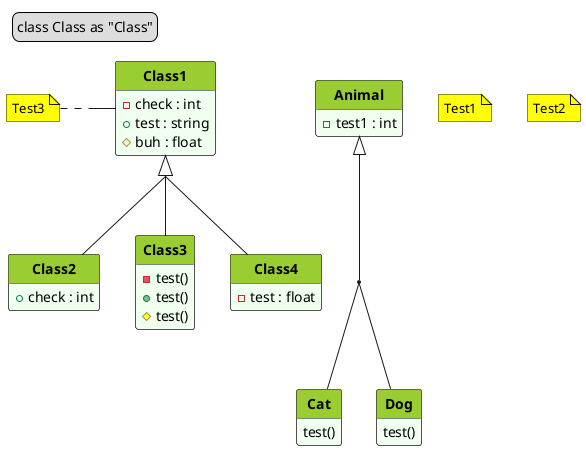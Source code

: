 @startuml test
hide circle
hide empty members
'skinparam classAttributeIconSize 0
skinparam style strictuml
skinparam groupInheritance 2
'skinparam linetype ortho
<style>
classDiagram {
  class {
    '-attributes and methods-
    'FontSize 14
    'FontColor black
    'BackgroundColor #fefece
    BackgroundColor #f0fff0
    'RoundCorner 0
    '-class name-
    header {
      'FontSize 12
      'FontColor Black
      FontStyle bold
      BackgroundColor YellowGreen
    }
  }
  note {
    BackgroundColor Yellow
  }
}
</style>


legend top left
  class Class as "Class"
endlegend

note "Test1" as Note1
note "Test2" as Note2
'Note1 .. Class1
'Note1 . Class2

class Class1 {
  - check : int
  + test : string
  # buh : float
}

note left : Test3

class Class2 {
  + check : int
}

class Class3 {
  - test()
  + test()
  # test()
}

class Class4 {
  - test : float
}

Class1 <|-- Class2
Class1 <|-- Class3
Class1 <|-- Class4

class Animal {
  - test1 : int
}
together {
  class Dog {
    test()
  }
  class Cat{
    test()
  }
}
Animal <|-down- Cat
Dog -- (Animal, Cat)

@enduml
